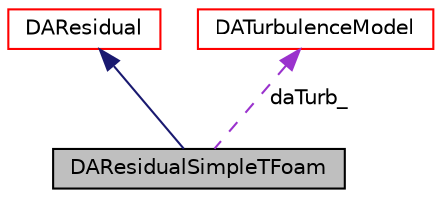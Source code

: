 digraph "DAResidualSimpleTFoam"
{
  bgcolor="transparent";
  edge [fontname="Helvetica",fontsize="10",labelfontname="Helvetica",labelfontsize="10"];
  node [fontname="Helvetica",fontsize="10",shape=record];
  Node2 [label="DAResidualSimpleTFoam",height=0.2,width=0.4,color="black", fillcolor="grey75", style="filled", fontcolor="black"];
  Node3 -> Node2 [dir="back",color="midnightblue",fontsize="10",style="solid",fontname="Helvetica"];
  Node3 [label="DAResidual",height=0.2,width=0.4,color="red",URL="$classFoam_1_1DAResidual.html"];
  Node9 -> Node2 [dir="back",color="darkorchid3",fontsize="10",style="dashed",label=" daTurb_" ,fontname="Helvetica"];
  Node9 [label="DATurbulenceModel",height=0.2,width=0.4,color="red",URL="$classFoam_1_1DATurbulenceModel.html"];
}

